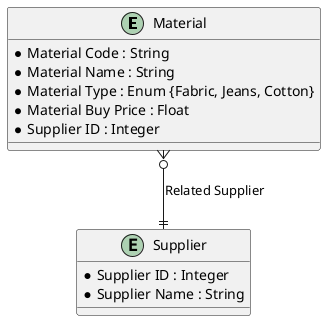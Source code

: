 @startuml
entity Material {
  * Material Code : String
  * Material Name : String
  * Material Type : Enum {Fabric, Jeans, Cotton}
  * Material Buy Price : Float
  * Supplier ID : Integer
}

entity Supplier {
  * Supplier ID : Integer
  * Supplier Name : String
}

Material }o--|| Supplier : "Related Supplier"
@enduml